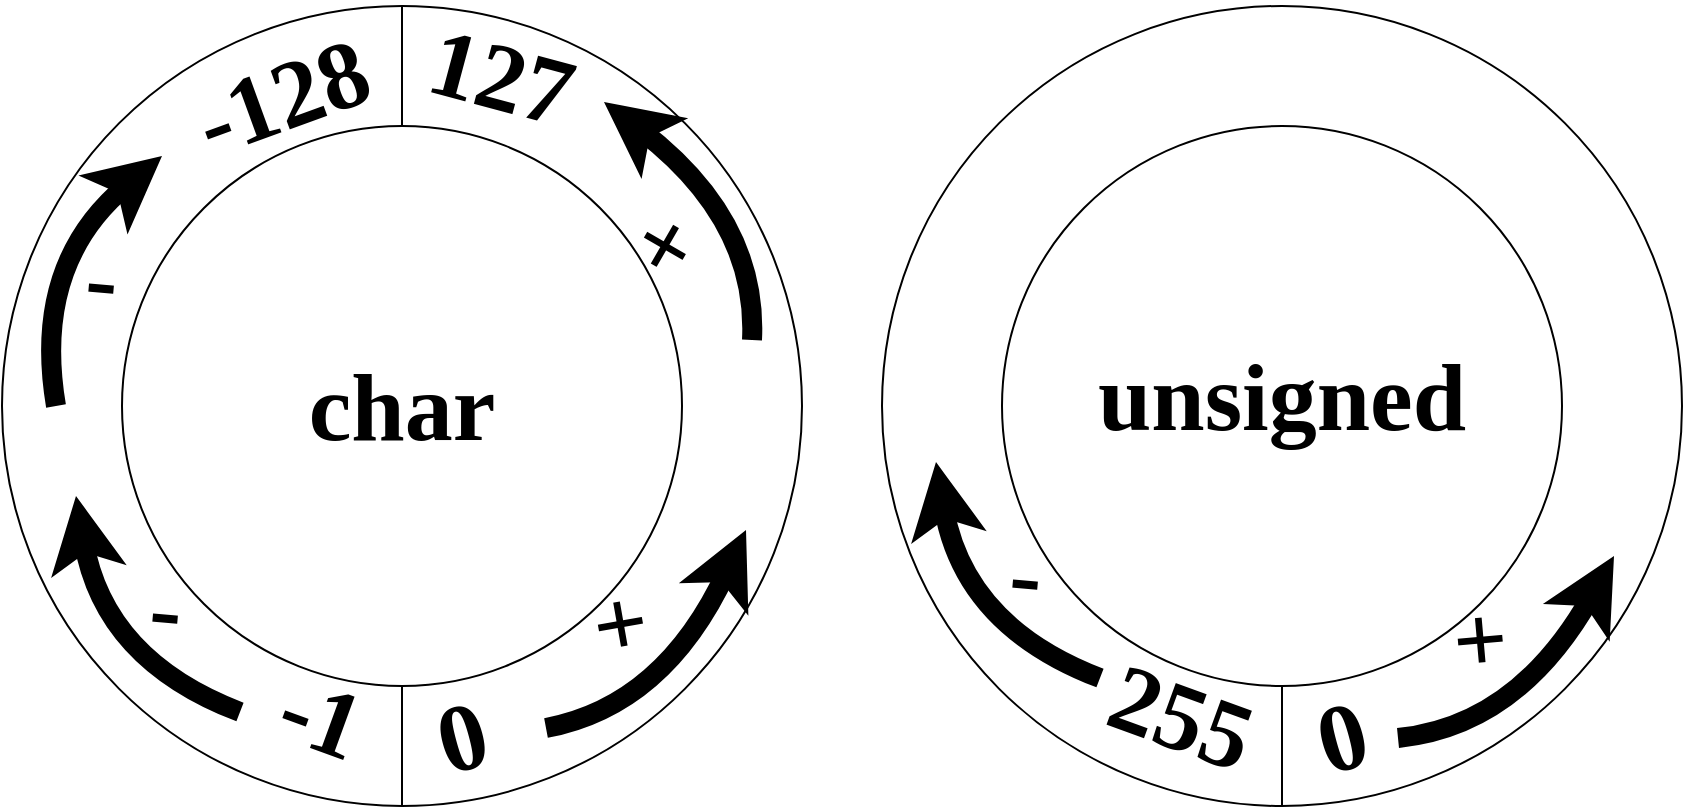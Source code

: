 <mxfile version="22.1.11" type="device">
  <diagram name="第 1 页" id="TJel7M7ZBi14pkKE39m5">
    <mxGraphModel dx="794" dy="519" grid="1" gridSize="10" guides="1" tooltips="1" connect="1" arrows="1" fold="1" page="1" pageScale="1" pageWidth="827" pageHeight="1169" math="0" shadow="0">
      <root>
        <mxCell id="0" />
        <mxCell id="1" parent="0" />
        <mxCell id="oviPMDwPEHUmanyv1Q1v-3" value="" style="group" vertex="1" connectable="0" parent="1">
          <mxGeometry x="40" y="80" width="400" height="400" as="geometry" />
        </mxCell>
        <mxCell id="oviPMDwPEHUmanyv1Q1v-1" value="" style="ellipse;whiteSpace=wrap;html=1;aspect=fixed;fillColor=none;" vertex="1" parent="oviPMDwPEHUmanyv1Q1v-3">
          <mxGeometry width="400" height="400" as="geometry" />
        </mxCell>
        <mxCell id="oviPMDwPEHUmanyv1Q1v-2" value="" style="ellipse;whiteSpace=wrap;html=1;aspect=fixed;fillColor=none;" vertex="1" parent="oviPMDwPEHUmanyv1Q1v-3">
          <mxGeometry x="60" y="60" width="280" height="280" as="geometry" />
        </mxCell>
        <mxCell id="oviPMDwPEHUmanyv1Q1v-7" value="&lt;b style=&quot;border-color: var(--border-color);&quot;&gt;&lt;font face=&quot;Comic Sans MS&quot; style=&quot;font-size: 48px;&quot;&gt;char&lt;/font&gt;&lt;/b&gt;" style="text;html=1;strokeColor=none;fillColor=none;align=center;verticalAlign=middle;whiteSpace=wrap;rounded=0;" vertex="1" parent="oviPMDwPEHUmanyv1Q1v-3">
          <mxGeometry x="170" y="185" width="60" height="30" as="geometry" />
        </mxCell>
        <mxCell id="oviPMDwPEHUmanyv1Q1v-11" value="" style="endArrow=none;html=1;rounded=0;exitX=0.5;exitY=1;exitDx=0;exitDy=0;entryX=0.5;entryY=1;entryDx=0;entryDy=0;" edge="1" parent="oviPMDwPEHUmanyv1Q1v-3" source="oviPMDwPEHUmanyv1Q1v-2" target="oviPMDwPEHUmanyv1Q1v-1">
          <mxGeometry width="50" height="50" relative="1" as="geometry">
            <mxPoint x="350" y="210" as="sourcePoint" />
            <mxPoint x="400" y="160" as="targetPoint" />
          </mxGeometry>
        </mxCell>
        <mxCell id="oviPMDwPEHUmanyv1Q1v-13" value="" style="endArrow=none;html=1;rounded=0;exitX=0.5;exitY=0;exitDx=0;exitDy=0;entryX=0.5;entryY=0;entryDx=0;entryDy=0;" edge="1" parent="oviPMDwPEHUmanyv1Q1v-3" source="oviPMDwPEHUmanyv1Q1v-2" target="oviPMDwPEHUmanyv1Q1v-1">
          <mxGeometry width="50" height="50" relative="1" as="geometry">
            <mxPoint x="350" y="210" as="sourcePoint" />
            <mxPoint x="400" y="160" as="targetPoint" />
          </mxGeometry>
        </mxCell>
        <mxCell id="oviPMDwPEHUmanyv1Q1v-29" value="" style="group;rotation=-10;" vertex="1" connectable="0" parent="oviPMDwPEHUmanyv1Q1v-3">
          <mxGeometry x="280" y="270" width="119" height="80" as="geometry" />
        </mxCell>
        <mxCell id="oviPMDwPEHUmanyv1Q1v-30" value="" style="curved=1;endArrow=classic;html=1;rounded=0;strokeWidth=10;" edge="1" parent="oviPMDwPEHUmanyv1Q1v-29">
          <mxGeometry width="50" height="50" relative="1" as="geometry">
            <mxPoint x="-8" y="91" as="sourcePoint" />
            <mxPoint x="92" y="-8" as="targetPoint" />
            <Array as="points">
              <mxPoint x="51" y="80" />
              <mxPoint x="92" y="-8" />
            </Array>
          </mxGeometry>
        </mxCell>
        <mxCell id="oviPMDwPEHUmanyv1Q1v-31" value="&lt;font face=&quot;Comic Sans MS&quot; style=&quot;font-size: 48px;&quot;&gt;&lt;b&gt;+&lt;/b&gt;&lt;/font&gt;" style="text;html=1;strokeColor=none;fillColor=none;align=center;verticalAlign=middle;whiteSpace=wrap;rounded=0;rotation=-10;" vertex="1" parent="oviPMDwPEHUmanyv1Q1v-29">
          <mxGeometry x="-1" y="23" width="60" height="30" as="geometry" />
        </mxCell>
        <mxCell id="oviPMDwPEHUmanyv1Q1v-33" value="&lt;font face=&quot;Comic Sans MS&quot; style=&quot;font-size: 48px;&quot;&gt;&lt;b&gt;0&lt;/b&gt;&lt;/font&gt;" style="text;html=1;strokeColor=none;fillColor=none;align=center;verticalAlign=middle;whiteSpace=wrap;rounded=0;rotation=-15;" vertex="1" parent="oviPMDwPEHUmanyv1Q1v-3">
          <mxGeometry x="200" y="350" width="60" height="30" as="geometry" />
        </mxCell>
        <mxCell id="oviPMDwPEHUmanyv1Q1v-45" value="&lt;font face=&quot;Comic Sans MS&quot; style=&quot;font-size: 48px;&quot;&gt;&lt;b&gt;127&lt;/b&gt;&lt;/font&gt;" style="text;html=1;strokeColor=none;fillColor=none;align=center;verticalAlign=middle;whiteSpace=wrap;rounded=0;rotation=15;" vertex="1" parent="oviPMDwPEHUmanyv1Q1v-3">
          <mxGeometry x="220" y="20" width="60" height="30" as="geometry" />
        </mxCell>
        <mxCell id="oviPMDwPEHUmanyv1Q1v-46" value="&lt;font face=&quot;Comic Sans MS&quot; style=&quot;font-size: 48px;&quot;&gt;&lt;b&gt;-128&lt;/b&gt;&lt;/font&gt;" style="text;html=1;strokeColor=none;fillColor=none;align=center;verticalAlign=middle;whiteSpace=wrap;rounded=0;rotation=-20;" vertex="1" parent="oviPMDwPEHUmanyv1Q1v-3">
          <mxGeometry x="110" y="30" width="60" height="30" as="geometry" />
        </mxCell>
        <mxCell id="oviPMDwPEHUmanyv1Q1v-47" value="&lt;font face=&quot;Comic Sans MS&quot; style=&quot;font-size: 48px;&quot;&gt;&lt;b&gt;-1&lt;/b&gt;&lt;/font&gt;" style="text;html=1;strokeColor=none;fillColor=none;align=center;verticalAlign=middle;whiteSpace=wrap;rounded=0;rotation=20;" vertex="1" parent="oviPMDwPEHUmanyv1Q1v-3">
          <mxGeometry x="130" y="340" width="60" height="30" as="geometry" />
        </mxCell>
        <mxCell id="oviPMDwPEHUmanyv1Q1v-59" value="" style="group;rotation=5;" vertex="1" connectable="0" parent="oviPMDwPEHUmanyv1Q1v-3">
          <mxGeometry x="50" y="297" width="71" height="53" as="geometry" />
        </mxCell>
        <mxCell id="oviPMDwPEHUmanyv1Q1v-60" value="&lt;font face=&quot;Comic Sans MS&quot; style=&quot;font-size: 48px;&quot;&gt;&lt;b&gt;-&lt;/b&gt;&lt;/font&gt;" style="text;html=1;strokeColor=none;fillColor=none;align=center;verticalAlign=middle;whiteSpace=wrap;rounded=0;rotation=-175;" vertex="1" parent="oviPMDwPEHUmanyv1Q1v-59">
          <mxGeometry x="1" width="60" height="30" as="geometry" />
        </mxCell>
        <mxCell id="oviPMDwPEHUmanyv1Q1v-61" value="" style="curved=1;endArrow=classic;html=1;rounded=0;strokeWidth=10;" edge="1" parent="oviPMDwPEHUmanyv1Q1v-59">
          <mxGeometry width="50" height="50" relative="1" as="geometry">
            <mxPoint x="69" y="56" as="sourcePoint" />
            <mxPoint x="-13" y="-52" as="targetPoint" />
            <Array as="points">
              <mxPoint x="69" y="56" />
              <mxPoint x="1" y="30" />
            </Array>
          </mxGeometry>
        </mxCell>
        <mxCell id="oviPMDwPEHUmanyv1Q1v-63" value="&lt;font face=&quot;Comic Sans MS&quot; style=&quot;font-size: 48px;&quot;&gt;&lt;b&gt;-&lt;/b&gt;&lt;/font&gt;" style="text;html=1;strokeColor=none;fillColor=none;align=center;verticalAlign=middle;whiteSpace=wrap;rounded=0;rotation=-175;" vertex="1" parent="oviPMDwPEHUmanyv1Q1v-3">
          <mxGeometry x="19" y="132" width="60" height="30" as="geometry" />
        </mxCell>
        <mxCell id="oviPMDwPEHUmanyv1Q1v-64" value="" style="curved=1;endArrow=classic;html=1;rounded=0;strokeWidth=10;" edge="1" parent="oviPMDwPEHUmanyv1Q1v-3">
          <mxGeometry width="50" height="50" relative="1" as="geometry">
            <mxPoint x="27" y="200" as="sourcePoint" />
            <mxPoint x="80" y="75" as="targetPoint" />
            <Array as="points">
              <mxPoint x="27" y="200" />
              <mxPoint x="15" y="129" />
            </Array>
          </mxGeometry>
        </mxCell>
        <mxCell id="oviPMDwPEHUmanyv1Q1v-25" value="" style="group;rotation=-5;" vertex="1" connectable="0" parent="1">
          <mxGeometry x="750" y="360" width="100" height="80" as="geometry" />
        </mxCell>
        <mxCell id="oviPMDwPEHUmanyv1Q1v-20" value="" style="curved=1;endArrow=classic;html=1;rounded=0;strokeWidth=10;" edge="1" parent="oviPMDwPEHUmanyv1Q1v-25">
          <mxGeometry width="50" height="50" relative="1" as="geometry">
            <mxPoint x="-12" y="86" as="sourcePoint" />
            <mxPoint x="96" y="-5" as="targetPoint" />
            <Array as="points">
              <mxPoint x="48" y="80" />
              <mxPoint x="96" y="-5" />
            </Array>
          </mxGeometry>
        </mxCell>
        <mxCell id="oviPMDwPEHUmanyv1Q1v-24" value="&lt;font face=&quot;Comic Sans MS&quot; style=&quot;font-size: 48px;&quot;&gt;&lt;b&gt;+&lt;/b&gt;&lt;/font&gt;" style="text;html=1;strokeColor=none;fillColor=none;align=center;verticalAlign=middle;whiteSpace=wrap;rounded=0;rotation=-5;" vertex="1" parent="oviPMDwPEHUmanyv1Q1v-25">
          <mxGeometry x="-1" y="21" width="60" height="30" as="geometry" />
        </mxCell>
        <mxCell id="oviPMDwPEHUmanyv1Q1v-55" value="" style="group;rotation=-87;" vertex="1" connectable="0" parent="1">
          <mxGeometry x="321" y="130" width="119" height="80" as="geometry" />
        </mxCell>
        <mxCell id="oviPMDwPEHUmanyv1Q1v-56" value="" style="curved=1;endArrow=classic;html=1;rounded=0;strokeWidth=10;" edge="1" parent="oviPMDwPEHUmanyv1Q1v-55">
          <mxGeometry width="50" height="50" relative="1" as="geometry">
            <mxPoint x="94" y="117" as="sourcePoint" />
            <mxPoint x="20" y="-2" as="targetPoint" />
            <Array as="points">
              <mxPoint x="97" y="57" />
              <mxPoint x="20" y="-2" />
            </Array>
          </mxGeometry>
        </mxCell>
        <mxCell id="oviPMDwPEHUmanyv1Q1v-57" value="&lt;font face=&quot;Comic Sans MS&quot; style=&quot;font-size: 48px;&quot;&gt;&lt;b&gt;+&lt;/b&gt;&lt;/font&gt;" style="text;html=1;strokeColor=none;fillColor=none;align=center;verticalAlign=middle;whiteSpace=wrap;rounded=0;rotation=30;" vertex="1" parent="oviPMDwPEHUmanyv1Q1v-55">
          <mxGeometry x="21" y="54" width="60" height="30" as="geometry" />
        </mxCell>
        <mxCell id="oviPMDwPEHUmanyv1Q1v-5" value="" style="ellipse;whiteSpace=wrap;html=1;aspect=fixed;fillColor=none;" vertex="1" parent="1">
          <mxGeometry x="480" y="80" width="400" height="400" as="geometry" />
        </mxCell>
        <mxCell id="oviPMDwPEHUmanyv1Q1v-6" value="" style="ellipse;whiteSpace=wrap;html=1;aspect=fixed;fillColor=none;" vertex="1" parent="1">
          <mxGeometry x="540" y="140" width="280" height="280" as="geometry" />
        </mxCell>
        <mxCell id="oviPMDwPEHUmanyv1Q1v-8" value="&lt;b style=&quot;border-color: var(--border-color);&quot;&gt;&lt;font face=&quot;Comic Sans MS&quot; style=&quot;font-size: 48px;&quot;&gt;unsigned&lt;/font&gt;&lt;/b&gt;" style="text;html=1;strokeColor=none;fillColor=none;align=center;verticalAlign=middle;whiteSpace=wrap;rounded=0;" vertex="1" parent="1">
          <mxGeometry x="650" y="260" width="60" height="30" as="geometry" />
        </mxCell>
        <mxCell id="oviPMDwPEHUmanyv1Q1v-16" value="" style="endArrow=none;html=1;rounded=0;exitX=0.5;exitY=1;exitDx=0;exitDy=0;entryX=0.5;entryY=1;entryDx=0;entryDy=0;" edge="1" parent="1" source="oviPMDwPEHUmanyv1Q1v-5" target="oviPMDwPEHUmanyv1Q1v-6">
          <mxGeometry width="50" height="50" relative="1" as="geometry">
            <mxPoint x="480" y="290" as="sourcePoint" />
            <mxPoint x="530" y="240" as="targetPoint" />
          </mxGeometry>
        </mxCell>
        <mxCell id="oviPMDwPEHUmanyv1Q1v-17" value="&lt;font face=&quot;Comic Sans MS&quot; style=&quot;font-size: 48px;&quot;&gt;&lt;b&gt;0&lt;/b&gt;&lt;/font&gt;" style="text;html=1;strokeColor=none;fillColor=none;align=center;verticalAlign=middle;whiteSpace=wrap;rounded=0;rotation=-15;" vertex="1" parent="1">
          <mxGeometry x="680" y="430" width="60" height="30" as="geometry" />
        </mxCell>
        <mxCell id="oviPMDwPEHUmanyv1Q1v-18" value="&lt;font face=&quot;Comic Sans MS&quot; style=&quot;font-size: 48px;&quot;&gt;&lt;b&gt;255&lt;/b&gt;&lt;/font&gt;" style="text;html=1;strokeColor=none;fillColor=none;align=center;verticalAlign=middle;whiteSpace=wrap;rounded=0;rotation=20;" vertex="1" parent="1">
          <mxGeometry x="600" y="420" width="60" height="30" as="geometry" />
        </mxCell>
        <mxCell id="oviPMDwPEHUmanyv1Q1v-58" value="" style="group;rotation=5;" vertex="1" connectable="0" parent="1">
          <mxGeometry x="520" y="360" width="71" height="53" as="geometry" />
        </mxCell>
        <mxCell id="oviPMDwPEHUmanyv1Q1v-26" value="&lt;font face=&quot;Comic Sans MS&quot; style=&quot;font-size: 48px;&quot;&gt;&lt;b&gt;-&lt;/b&gt;&lt;/font&gt;" style="text;html=1;strokeColor=none;fillColor=none;align=center;verticalAlign=middle;whiteSpace=wrap;rounded=0;rotation=-175;" vertex="1" parent="oviPMDwPEHUmanyv1Q1v-58">
          <mxGeometry x="1" width="60" height="30" as="geometry" />
        </mxCell>
        <mxCell id="oviPMDwPEHUmanyv1Q1v-21" value="" style="curved=1;endArrow=classic;html=1;rounded=0;strokeWidth=10;" edge="1" parent="oviPMDwPEHUmanyv1Q1v-58">
          <mxGeometry width="50" height="50" relative="1" as="geometry">
            <mxPoint x="69" y="56" as="sourcePoint" />
            <mxPoint x="-13" y="-52" as="targetPoint" />
            <Array as="points">
              <mxPoint x="69" y="56" />
              <mxPoint x="1" y="30" />
            </Array>
          </mxGeometry>
        </mxCell>
      </root>
    </mxGraphModel>
  </diagram>
</mxfile>

